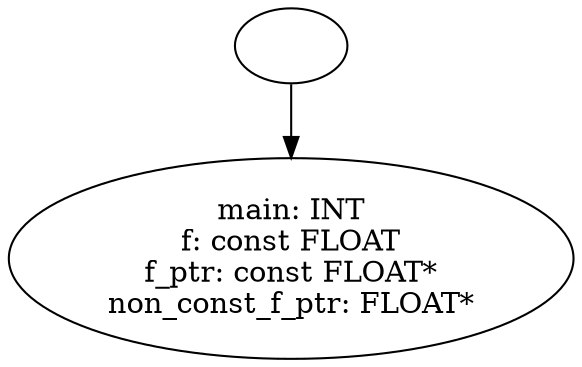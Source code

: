 digraph AST {
  "134516044388752" [label=""];
  "134516044388752" -> "134516046606208";
  "134516046606208" [label="main: INT
f: const FLOAT
f_ptr: const FLOAT*
non_const_f_ptr: FLOAT*"];
}
